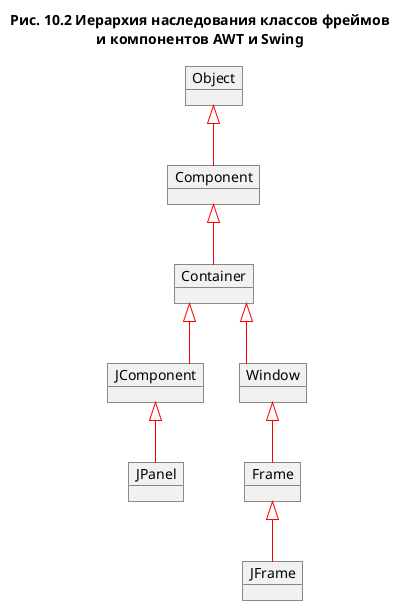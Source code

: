 @startuml
title
Рис. 10.2 Иерархия наследования классов фреймов
и компонентов AWT и Swing
end title

skinparam linetype ortho
skinparam arrowColor red
skinparam arrowThickness 1

object "Object" as Object
object "Component" as Component
object "Container" as Container
object "JComponent" as JComponent
object "JPanel" as JPanel
object "Window" as Window
object "Frame" as Frame
object "JFrame" as JFrame

Object <|-- Component
Component <|-- Container
Container <|-- JComponent
Container <|-- Window
JComponent <|-- JPanel
Window <|-- Frame
Frame <|-- JFrame
@enduml